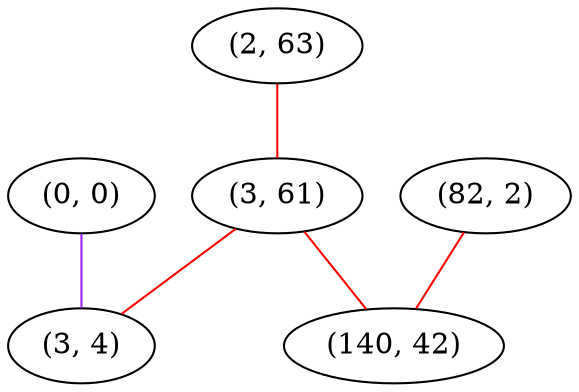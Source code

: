 graph "" {
"(0, 0)";
"(82, 2)";
"(2, 63)";
"(3, 61)";
"(140, 42)";
"(3, 4)";
"(0, 0)" -- "(3, 4)"  [color=purple, key=0, weight=4];
"(82, 2)" -- "(140, 42)"  [color=red, key=0, weight=1];
"(2, 63)" -- "(3, 61)"  [color=red, key=0, weight=1];
"(3, 61)" -- "(140, 42)"  [color=red, key=0, weight=1];
"(3, 61)" -- "(3, 4)"  [color=red, key=0, weight=1];
}
